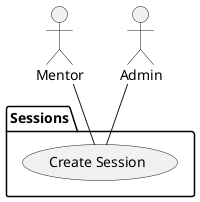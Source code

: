 @startuml CreateSession
actor :Mentor:
actor :Admin:

package "Sessions" {
  (Create Session) as create
}
Admin -- create
Mentor -- create
@enduml

# Participating Actors

- Admin
- Mentor

# Preconditions

- The Admin is authenticated
- The Mentor is authenticated

# Flow of Events

1. The Mentor requests to create a session
2. The Admin receives the request
3. The Admin approves the request
4. The system notifies the Mentor of the approval

# Alternative Flow of Events

3a. The Admin rejects the request
4a. The system notifies the Mentor of the rejection

# Quality Requirements

- Button should be on the main page where all sessions are shown pending sessions should be displayed separately and if the user is an admin approve/denial should be next to it
